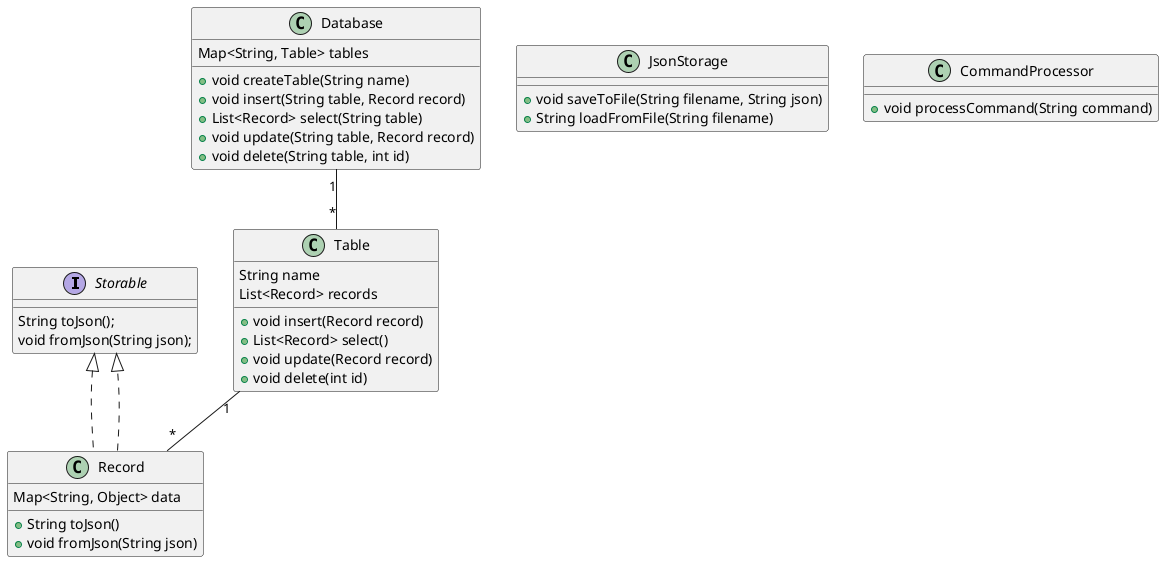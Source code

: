 @startuml

interface Storable {
    String toJson();
    void fromJson(String json);
}

class Database {
    Map<String, Table> tables
    + void createTable(String name)
    + void insert(String table, Record record)
    + List<Record> select(String table)
    + void update(String table, Record record)
    + void delete(String table, int id)
}

class Table {
    String name
    List<Record> records
    + void insert(Record record)
    + List<Record> select()
    + void update(Record record)
    + void delete(int id)
}

class Record implements Storable {
    Map<String, Object> data
    + String toJson()
    + void fromJson(String json)
}

class JsonStorage {
    + void saveToFile(String filename, String json)
    + String loadFromFile(String filename)
}

class CommandProcessor {
    + void processCommand(String command)
}

Database "1" -- "*" Table
Table "1" -- "*" Record
Record ..|> Storable

@enduml
